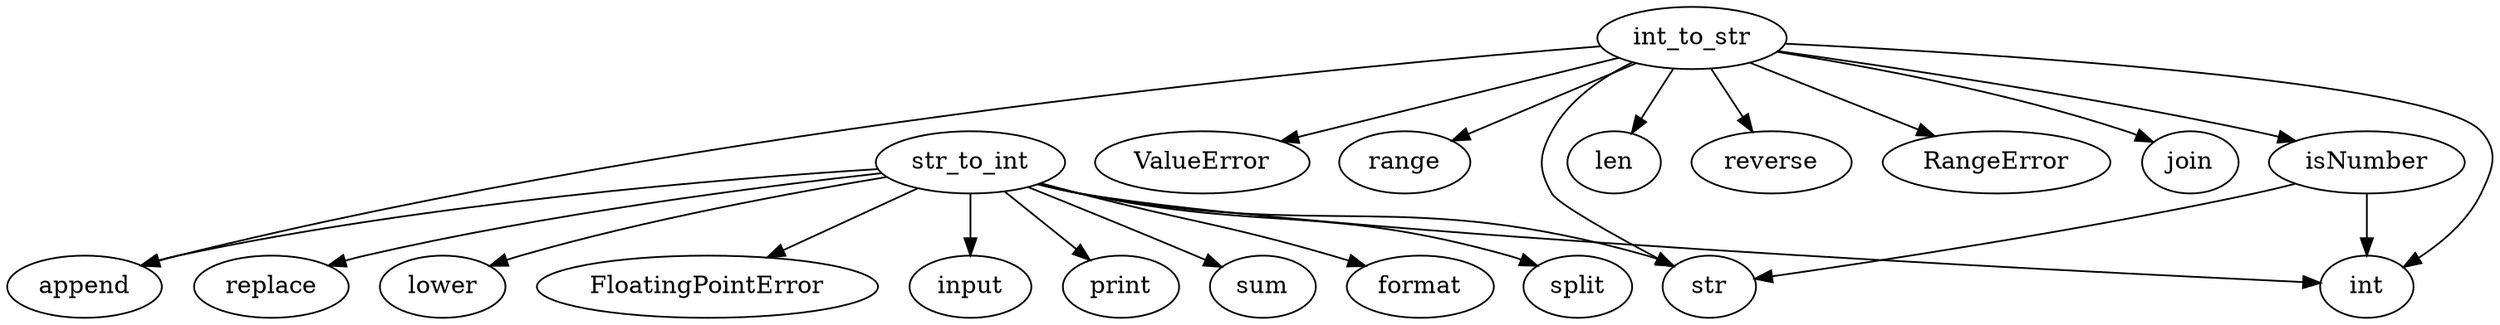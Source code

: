 strict digraph  {
isNumber;
str;
int;
str_to_int;
split;
replace;
append;
lower;
FloatingPointError;
input;
print;
sum;
format;
int_to_str;
ValueError;
range;
len;
reverse;
RangeError;
join;
isNumber -> str;
isNumber -> int;
str_to_int -> split;
str_to_int -> replace;
str_to_int -> append;
str_to_int -> lower;
str_to_int -> FloatingPointError;
str_to_int -> input;
str_to_int -> print;
str_to_int -> str;
str_to_int -> int;
str_to_int -> sum;
str_to_int -> format;
int_to_str -> isNumber;
int_to_str -> str;
int_to_str -> ValueError;
int_to_str -> range;
int_to_str -> len;
int_to_str -> append;
int_to_str -> reverse;
int_to_str -> int;
int_to_str -> RangeError;
int_to_str -> join;
}
